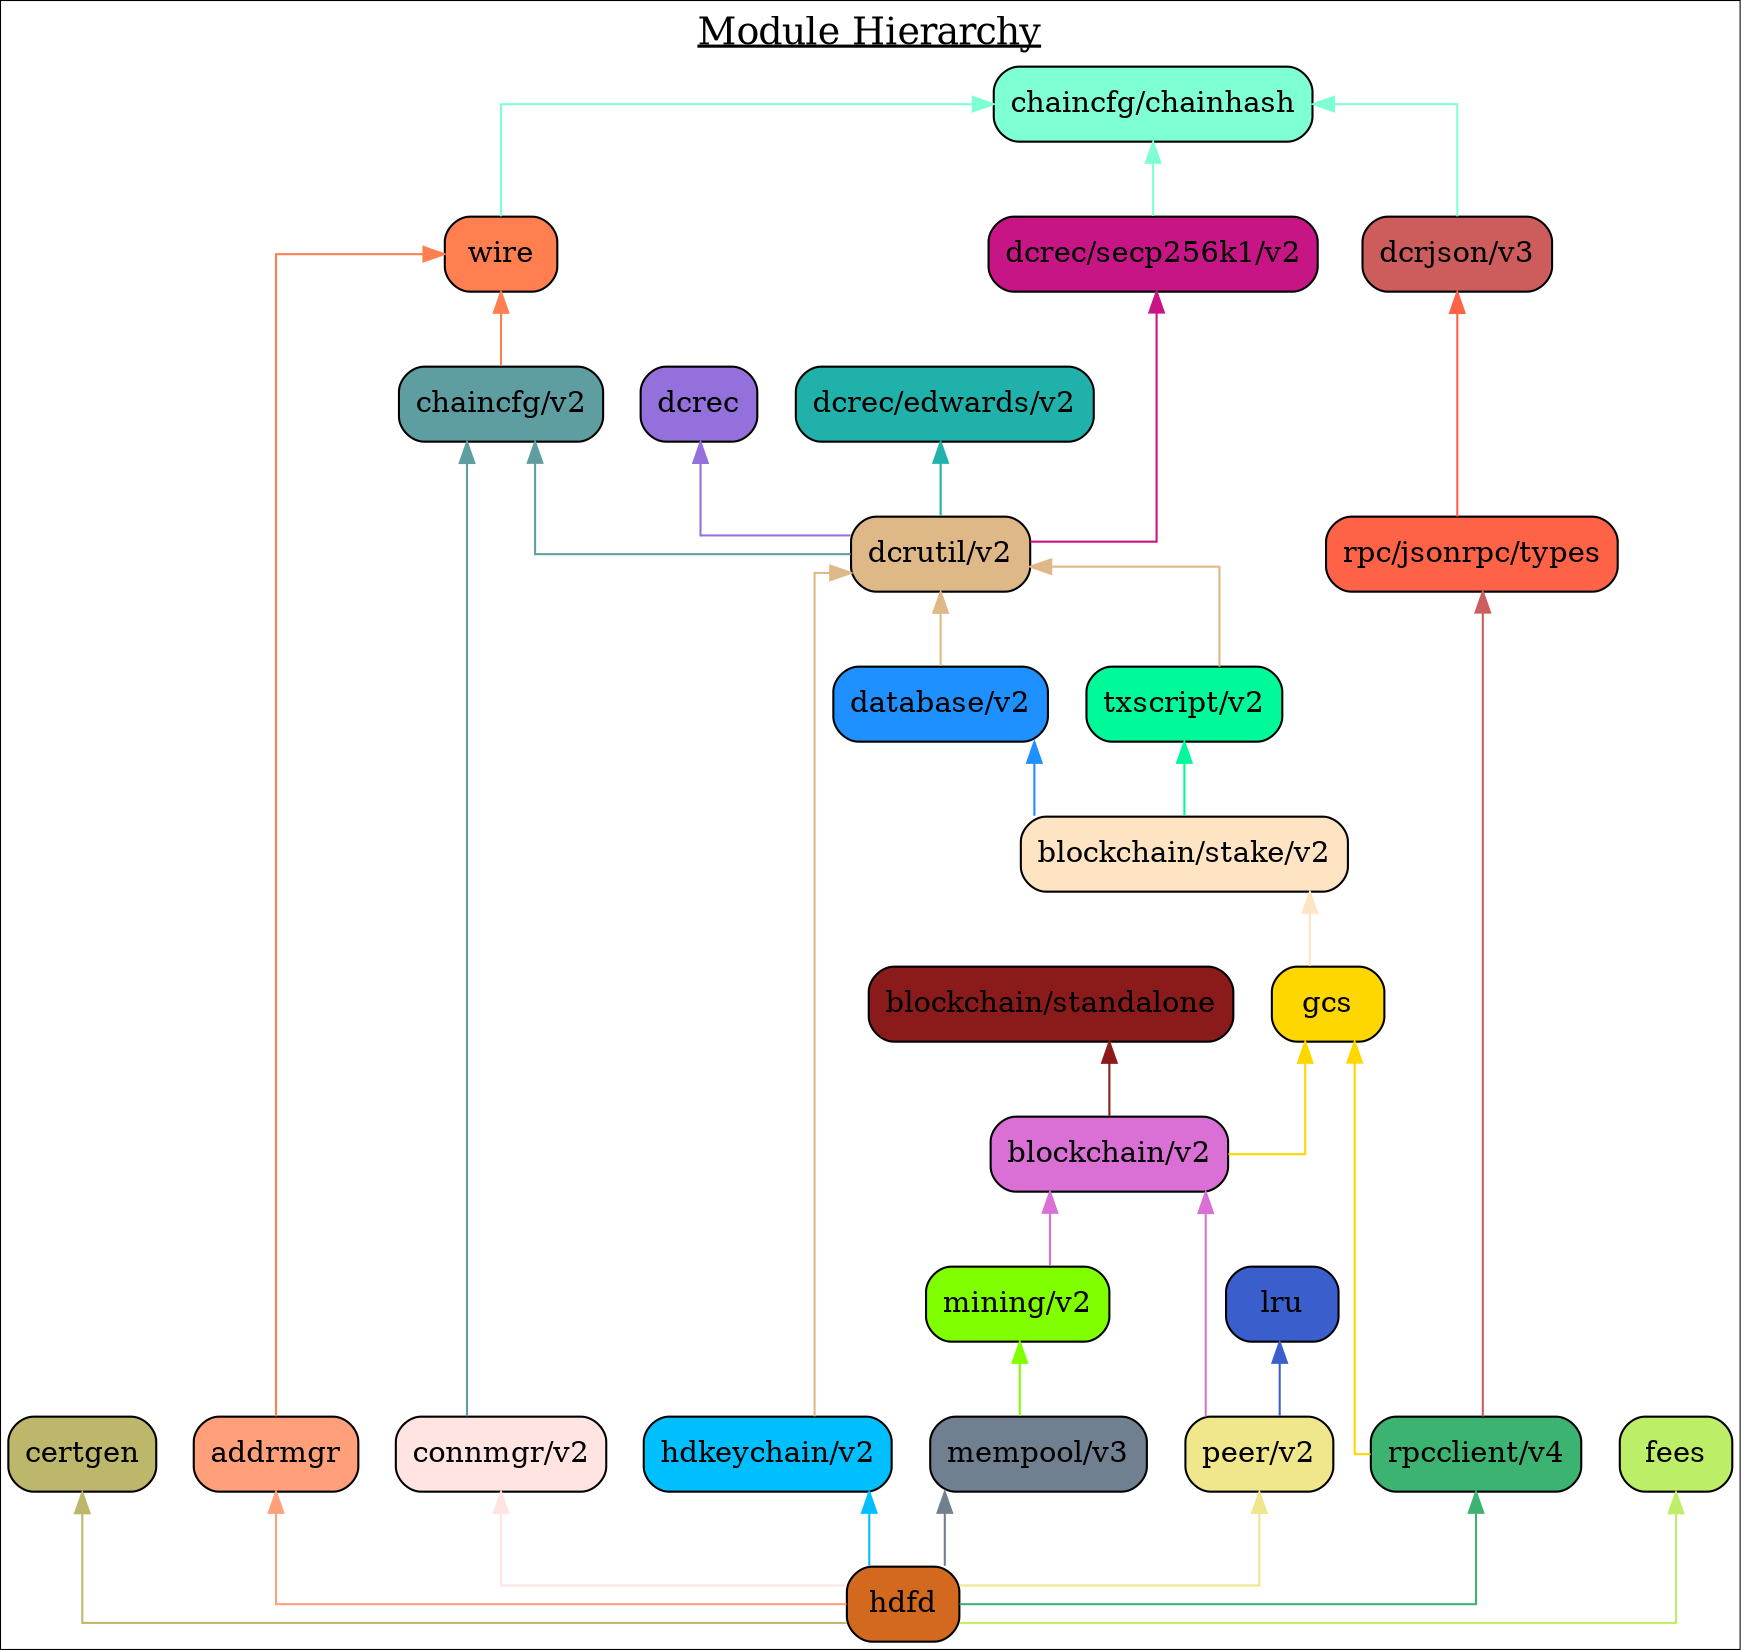 digraph {
	graph [splines=ortho colorscheme=svg label=<<u>Module Hierarchy</u>> labelloc=t fontsize=18.0]
	node [shape=box style="filled, rounded"]

	certgen [label="certgen" fillcolor=darkkhaki]
	chainhash [label="chaincfg/chainhash" fillcolor=aquamarine]
	dcrjson [label="dcrjson/v3" fillcolor=indianred]
	types [label="rpc/jsonrpc/types" fillcolor=tomato]
	wire [label="wire" fillcolor=coral]
	addrmgr [label="addrmgr" fillcolor=lightsalmon]
	chaincfg [label="chaincfg/v2" fillcolor=cadetblue]
	connmgr [label="connmgr/v2" fillcolor=mistyrose]
	dcrec [label="dcrec" fillcolor=mediumpurple]
	edwards [label="dcrec/edwards/v2" fillcolor=lightseagreen]
	secp256k1 [label="dcrec/secp256k1/v2" fillcolor=mediumvioletred]
	dcrutil [label="dcrutil/v2" fillcolor=burlywood]
	database [label="database/v2" fillcolor=dodgerblue]
	hdkeychain [label="hdkeychain/v2" fillcolor=deepskyblue]
	txscript [label="txscript/v2" fillcolor=mediumspringgreen]
	stake [label="blockchain/stake/v2" fillcolor=bisque]
	standalone [label="blockchain/standalone" fillcolor=firebrick4]
	gcs [label="gcs" fillcolor=gold]
	blockchain [label="blockchain/v2" fillcolor=orchid]
	mempool [label="mempool/v3" fillcolor=slategray]
	mining [label="mining/v2" fillcolor=chartreuse]
	lru  [label="lru" fillcolor=royalblue3]
	peer [label="peer/v2" fillcolor=khaki]
	rpcclient [label="rpcclient/v4" fillcolor=mediumseagreen]
	fees [label="fees" fillcolor=darkolivegreen2]
	hdfd [label="hdfd" fillcolor=chocolate]

	{rank=same connmgr addrmgr hdkeychain peer rpcclient mempool}

	certgen
	chainhash -> dcrjson [dir=back color=aquamarine]
	chainhash -> wire [dir=back color=aquamarine]
	wire -> addrmgr [dir=back color=coral]
	wire -> chaincfg [dir=back color=coral]
	chaincfg -> connmgr [dir=back color=cadetblue]
	chainhash -> secp256k1 [dir=back color=aquamarine]
	chaincfg -> dcrutil [dir=back color=cadetblue]
	dcrec -> dcrutil [dir=back color=mediumpurple]
	edwards ->  dcrutil [dir=back color=lightseagreen]
	secp256k1 ->  dcrutil [dir=back color=mediumvioletred]
	dcrutil -> database [dir=back color=burlywood]
	dcrutil -> hdkeychain [dir=back color=burlywood]
	dcrutil -> txscript [dir=back color=burlywood]
	database ->  stake [dir=back color=dodgerblue]
	txscript -> stake [dir=back color=mediumspringgreen]
	stake -> gcs [dir=back color=bisque]
	standalone -> blockchain [dir=back color=firebrick4]
	gcs -> blockchain [dir=back color=gold]
	gcs -> rpcclient [dir=back color=gold]
	blockchain -> mining [dir=back color=orchid]
	mining -> mempool [dir=back color=chartreuse]
	lru -> peer [dir=back color=royalblue3]
	blockchain -> peer [dir=back color=orchid]
	dcrjson -> types [dir=back color=tomato]
	types -> rpcclient [dir=back color=indianred]

	fees -> hdfd [dir=back color=darkolivegreen2]
	mempool -> hdfd [dir=back color=slategray]
	certgen -> hdfd [dir=back color=darkkhaki]
	addrmgr -> hdfd [dir=back color=lightsalmon]
	hdkeychain -> hdfd [dir=back color=deepskyblue]
	connmgr -> hdfd [dir=back color=mistyrose]
	rpcclient -> hdfd [dir=back color=mediumseagreen]
	peer -> hdfd [dir=back color=khaki]
}
